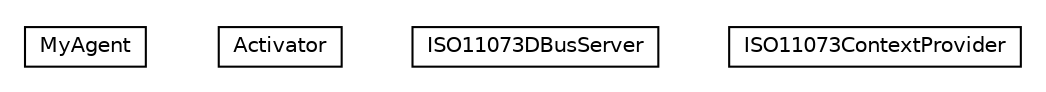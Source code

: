 #!/usr/local/bin/dot
#
# Class diagram 
# Generated by UMLGraph version R5_6-24-gf6e263 (http://www.umlgraph.org/)
#

digraph G {
	edge [fontname="Helvetica",fontsize=10,labelfontname="Helvetica",labelfontsize=10];
	node [fontname="Helvetica",fontsize=10,shape=plaintext];
	nodesep=0.25;
	ranksep=0.5;
	// org.universAAL.lddi.exporter.x73.MyAgent
	c22846 [label=<<table title="org.universAAL.lddi.exporter.x73.MyAgent" border="0" cellborder="1" cellspacing="0" cellpadding="2" port="p" href="./MyAgent.html">
		<tr><td><table border="0" cellspacing="0" cellpadding="1">
<tr><td align="center" balign="center"> MyAgent </td></tr>
		</table></td></tr>
		</table>>, URL="./MyAgent.html", fontname="Helvetica", fontcolor="black", fontsize=10.0];
	// org.universAAL.lddi.exporter.x73.Activator
	c22847 [label=<<table title="org.universAAL.lddi.exporter.x73.Activator" border="0" cellborder="1" cellspacing="0" cellpadding="2" port="p" href="./Activator.html">
		<tr><td><table border="0" cellspacing="0" cellpadding="1">
<tr><td align="center" balign="center"> Activator </td></tr>
		</table></td></tr>
		</table>>, URL="./Activator.html", fontname="Helvetica", fontcolor="black", fontsize=10.0];
	// org.universAAL.lddi.exporter.x73.ISO11073DBusServer
	c22848 [label=<<table title="org.universAAL.lddi.exporter.x73.ISO11073DBusServer" border="0" cellborder="1" cellspacing="0" cellpadding="2" port="p" href="./ISO11073DBusServer.html">
		<tr><td><table border="0" cellspacing="0" cellpadding="1">
<tr><td align="center" balign="center"> ISO11073DBusServer </td></tr>
		</table></td></tr>
		</table>>, URL="./ISO11073DBusServer.html", fontname="Helvetica", fontcolor="black", fontsize=10.0];
	// org.universAAL.lddi.exporter.x73.ISO11073ContextProvider
	c22849 [label=<<table title="org.universAAL.lddi.exporter.x73.ISO11073ContextProvider" border="0" cellborder="1" cellspacing="0" cellpadding="2" port="p" href="./ISO11073ContextProvider.html">
		<tr><td><table border="0" cellspacing="0" cellpadding="1">
<tr><td align="center" balign="center"> ISO11073ContextProvider </td></tr>
		</table></td></tr>
		</table>>, URL="./ISO11073ContextProvider.html", fontname="Helvetica", fontcolor="black", fontsize=10.0];
}

